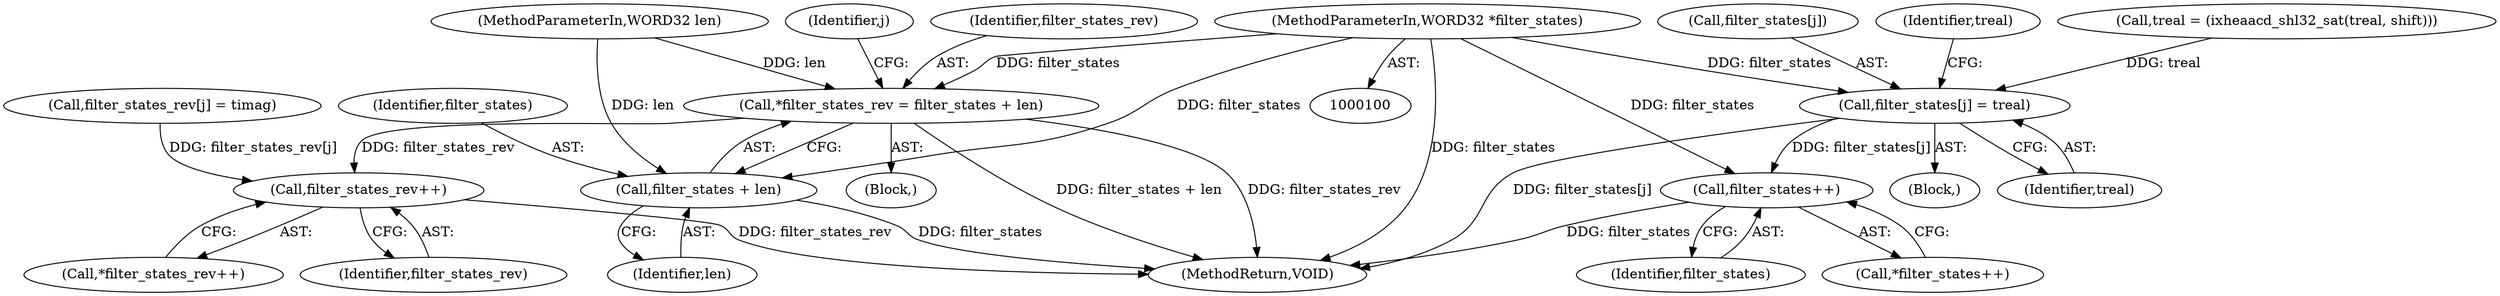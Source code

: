 digraph "0_Android_04e8cd58f075bec5892e369c8deebca9c67e855c_1@pointer" {
"1000103" [label="(MethodParameterIn,WORD32 *filter_states)"];
"1000108" [label="(Call,*filter_states_rev = filter_states + len)"];
"1000210" [label="(Call,filter_states_rev++)"];
"1000110" [label="(Call,filter_states + len)"];
"1000178" [label="(Call,filter_states[j] = treal)"];
"1000195" [label="(Call,filter_states++)"];
"1000108" [label="(Call,*filter_states_rev = filter_states + len)"];
"1000210" [label="(Call,filter_states_rev++)"];
"1000112" [label="(Identifier,len)"];
"1000179" [label="(Call,filter_states[j])"];
"1000178" [label="(Call,filter_states[j] = treal)"];
"1000163" [label="(Call,filter_states_rev[j] = timag)"];
"1000184" [label="(Identifier,treal)"];
"1000118" [label="(Identifier,j)"];
"1000213" [label="(MethodReturn,VOID)"];
"1000110" [label="(Call,filter_states + len)"];
"1000106" [label="(Block,)"];
"1000209" [label="(Call,*filter_states_rev++)"];
"1000109" [label="(Identifier,filter_states_rev)"];
"1000211" [label="(Identifier,filter_states_rev)"];
"1000196" [label="(Identifier,filter_states)"];
"1000173" [label="(Call,treal = (ixheaacd_shl32_sat(treal, shift)))"];
"1000104" [label="(MethodParameterIn,WORD32 len)"];
"1000103" [label="(MethodParameterIn,WORD32 *filter_states)"];
"1000111" [label="(Identifier,filter_states)"];
"1000195" [label="(Call,filter_states++)"];
"1000194" [label="(Call,*filter_states++)"];
"1000128" [label="(Block,)"];
"1000182" [label="(Identifier,treal)"];
"1000103" -> "1000100"  [label="AST: "];
"1000103" -> "1000213"  [label="DDG: filter_states"];
"1000103" -> "1000108"  [label="DDG: filter_states"];
"1000103" -> "1000110"  [label="DDG: filter_states"];
"1000103" -> "1000178"  [label="DDG: filter_states"];
"1000103" -> "1000195"  [label="DDG: filter_states"];
"1000108" -> "1000106"  [label="AST: "];
"1000108" -> "1000110"  [label="CFG: "];
"1000109" -> "1000108"  [label="AST: "];
"1000110" -> "1000108"  [label="AST: "];
"1000118" -> "1000108"  [label="CFG: "];
"1000108" -> "1000213"  [label="DDG: filter_states_rev"];
"1000108" -> "1000213"  [label="DDG: filter_states + len"];
"1000104" -> "1000108"  [label="DDG: len"];
"1000108" -> "1000210"  [label="DDG: filter_states_rev"];
"1000210" -> "1000209"  [label="AST: "];
"1000210" -> "1000211"  [label="CFG: "];
"1000211" -> "1000210"  [label="AST: "];
"1000209" -> "1000210"  [label="CFG: "];
"1000210" -> "1000213"  [label="DDG: filter_states_rev"];
"1000163" -> "1000210"  [label="DDG: filter_states_rev[j]"];
"1000110" -> "1000112"  [label="CFG: "];
"1000111" -> "1000110"  [label="AST: "];
"1000112" -> "1000110"  [label="AST: "];
"1000110" -> "1000213"  [label="DDG: filter_states"];
"1000104" -> "1000110"  [label="DDG: len"];
"1000178" -> "1000128"  [label="AST: "];
"1000178" -> "1000182"  [label="CFG: "];
"1000179" -> "1000178"  [label="AST: "];
"1000182" -> "1000178"  [label="AST: "];
"1000184" -> "1000178"  [label="CFG: "];
"1000178" -> "1000213"  [label="DDG: filter_states[j]"];
"1000173" -> "1000178"  [label="DDG: treal"];
"1000178" -> "1000195"  [label="DDG: filter_states[j]"];
"1000195" -> "1000194"  [label="AST: "];
"1000195" -> "1000196"  [label="CFG: "];
"1000196" -> "1000195"  [label="AST: "];
"1000194" -> "1000195"  [label="CFG: "];
"1000195" -> "1000213"  [label="DDG: filter_states"];
}
